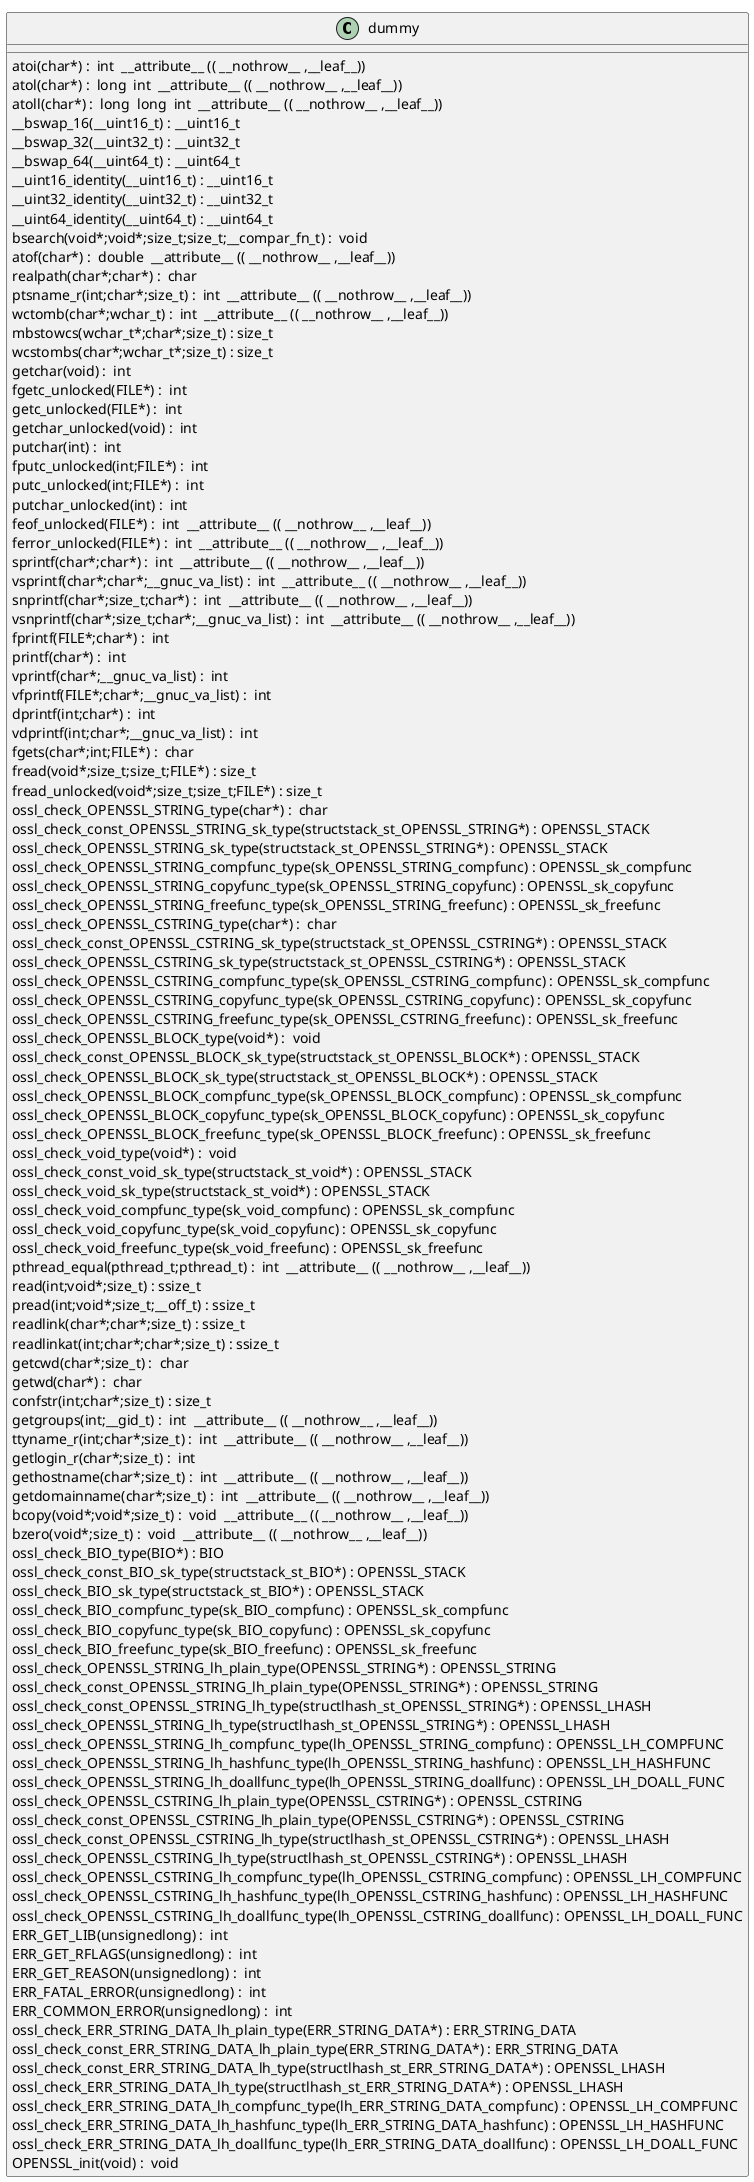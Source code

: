 @startuml
!pragma layout smetana
class dummy {
atoi(char*) :  int  __attribute__ (( __nothrow__ ,__leaf__)) [[[./../.././qc/crypto/o_init.c.html#501]]]
atol(char*) :  long  int  __attribute__ (( __nothrow__ ,__leaf__)) [[[./../.././qc/crypto/o_init.c.html#506]]]
atoll(char*) :  long  long  int  __attribute__ (( __nothrow__ ,__leaf__)) [[[./../.././qc/crypto/o_init.c.html#513]]]
__bswap_16(__uint16_t) : __uint16_t [[[./../.././qc/crypto/o_init.c.html#675]]]
__bswap_32(__uint32_t) : __uint32_t [[[./../.././qc/crypto/o_init.c.html#690]]]
__bswap_64(__uint64_t) : __uint64_t [[[./../.././qc/crypto/o_init.c.html#700]]]
__uint16_identity(__uint16_t) : __uint16_t [[[./../.././qc/crypto/o_init.c.html#712]]]
__uint32_identity(__uint32_t) : __uint32_t [[[./../.././qc/crypto/o_init.c.html#718]]]
__uint64_identity(__uint64_t) : __uint64_t [[[./../.././qc/crypto/o_init.c.html#724]]]
bsearch(void*;void*;size_t;size_t;__compar_fn_t) :  void  [[[./../.././qc/crypto/o_init.c.html#1392]]]
atof(char*) :  double  __attribute__ (( __nothrow__ ,__leaf__)) [[[./../.././qc/crypto/o_init.c.html#1]]]
realpath(char*;char*) :  char  [[[./../.././qc/crypto/o_init.c.html#1]]]
ptsname_r(int;char*;size_t) :  int  __attribute__ (( __nothrow__ ,__leaf__)) [[[./../.././qc/crypto/o_init.c.html#1]]]
wctomb(char*;wchar_t) :  int  __attribute__ (( __nothrow__ ,__leaf__)) [[[./../.././qc/crypto/o_init.c.html#1]]]
mbstowcs(wchar_t*;char*;size_t) : size_t [[[./../.././qc/crypto/o_init.c.html#1]]]
wcstombs(char*;wchar_t*;size_t) : size_t [[[./../.././qc/crypto/o_init.c.html#1]]]
getchar(void) :  int  [[[./../.././qc/crypto/o_init.c.html#1]]]
fgetc_unlocked(FILE*) :  int  [[[./../.././qc/crypto/o_init.c.html#1]]]
getc_unlocked(FILE*) :  int  [[[./../.././qc/crypto/o_init.c.html#1]]]
getchar_unlocked(void) :  int  [[[./../.././qc/crypto/o_init.c.html#1]]]
putchar(int) :  int  [[[./../.././qc/crypto/o_init.c.html#1]]]
fputc_unlocked(int;FILE*) :  int  [[[./../.././qc/crypto/o_init.c.html#1]]]
putc_unlocked(int;FILE*) :  int  [[[./../.././qc/crypto/o_init.c.html#1]]]
putchar_unlocked(int) :  int  [[[./../.././qc/crypto/o_init.c.html#1]]]
feof_unlocked(FILE*) :  int  __attribute__ (( __nothrow__ ,__leaf__)) [[[./../.././qc/crypto/o_init.c.html#1]]]
ferror_unlocked(FILE*) :  int  __attribute__ (( __nothrow__ ,__leaf__)) [[[./../.././qc/crypto/o_init.c.html#1]]]
sprintf(char*;char*) :  int  __attribute__ (( __nothrow__ ,__leaf__)) [[[./../.././qc/crypto/o_init.c.html#1]]]
vsprintf(char*;char*;__gnuc_va_list) :  int  __attribute__ (( __nothrow__ ,__leaf__)) [[[./../.././qc/crypto/o_init.c.html#1]]]
snprintf(char*;size_t;char*) :  int  __attribute__ (( __nothrow__ ,__leaf__)) [[[./../.././qc/crypto/o_init.c.html#1]]]
vsnprintf(char*;size_t;char*;__gnuc_va_list) :  int  __attribute__ (( __nothrow__ ,__leaf__)) [[[./../.././qc/crypto/o_init.c.html#1]]]
fprintf(FILE*;char*) :  int  [[[./../.././qc/crypto/o_init.c.html#1]]]
printf(char*) :  int  [[[./../.././qc/crypto/o_init.c.html#1]]]
vprintf(char*;__gnuc_va_list) :  int  [[[./../.././qc/crypto/o_init.c.html#1]]]
vfprintf(FILE*;char*;__gnuc_va_list) :  int  [[[./../.././qc/crypto/o_init.c.html#1]]]
dprintf(int;char*) :  int  [[[./../.././qc/crypto/o_init.c.html#1]]]
vdprintf(int;char*;__gnuc_va_list) :  int  [[[./../.././qc/crypto/o_init.c.html#1]]]
fgets(char*;int;FILE*) :  char  [[[./../.././qc/crypto/o_init.c.html#1]]]
fread(void*;size_t;size_t;FILE*) : size_t [[[./../.././qc/crypto/o_init.c.html#1]]]
fread_unlocked(void*;size_t;size_t;FILE*) : size_t [[[./../.././qc/crypto/o_init.c.html#1]]]
ossl_check_OPENSSL_STRING_type(char*) :  char  [[[./../.././qc/crypto/o_init.c.html#1]]]
ossl_check_const_OPENSSL_STRING_sk_type(structstack_st_OPENSSL_STRING*) : OPENSSL_STACK [[[./../.././qc/crypto/o_init.c.html#1]]]
ossl_check_OPENSSL_STRING_sk_type(structstack_st_OPENSSL_STRING*) : OPENSSL_STACK [[[./../.././qc/crypto/o_init.c.html#1]]]
ossl_check_OPENSSL_STRING_compfunc_type(sk_OPENSSL_STRING_compfunc) : OPENSSL_sk_compfunc [[[./../.././qc/crypto/o_init.c.html#1]]]
ossl_check_OPENSSL_STRING_copyfunc_type(sk_OPENSSL_STRING_copyfunc) : OPENSSL_sk_copyfunc [[[./../.././qc/crypto/o_init.c.html#1]]]
ossl_check_OPENSSL_STRING_freefunc_type(sk_OPENSSL_STRING_freefunc) : OPENSSL_sk_freefunc [[[./../.././qc/crypto/o_init.c.html#1]]]
ossl_check_OPENSSL_CSTRING_type(char*) :  char  [[[./../.././qc/crypto/o_init.c.html#1]]]
ossl_check_const_OPENSSL_CSTRING_sk_type(structstack_st_OPENSSL_CSTRING*) : OPENSSL_STACK [[[./../.././qc/crypto/o_init.c.html#1]]]
ossl_check_OPENSSL_CSTRING_sk_type(structstack_st_OPENSSL_CSTRING*) : OPENSSL_STACK [[[./../.././qc/crypto/o_init.c.html#1]]]
ossl_check_OPENSSL_CSTRING_compfunc_type(sk_OPENSSL_CSTRING_compfunc) : OPENSSL_sk_compfunc [[[./../.././qc/crypto/o_init.c.html#1]]]
ossl_check_OPENSSL_CSTRING_copyfunc_type(sk_OPENSSL_CSTRING_copyfunc) : OPENSSL_sk_copyfunc [[[./../.././qc/crypto/o_init.c.html#1]]]
ossl_check_OPENSSL_CSTRING_freefunc_type(sk_OPENSSL_CSTRING_freefunc) : OPENSSL_sk_freefunc [[[./../.././qc/crypto/o_init.c.html#1]]]
ossl_check_OPENSSL_BLOCK_type(void*) :  void  [[[./../.././qc/crypto/o_init.c.html#1]]]
ossl_check_const_OPENSSL_BLOCK_sk_type(structstack_st_OPENSSL_BLOCK*) : OPENSSL_STACK [[[./../.././qc/crypto/o_init.c.html#1]]]
ossl_check_OPENSSL_BLOCK_sk_type(structstack_st_OPENSSL_BLOCK*) : OPENSSL_STACK [[[./../.././qc/crypto/o_init.c.html#1]]]
ossl_check_OPENSSL_BLOCK_compfunc_type(sk_OPENSSL_BLOCK_compfunc) : OPENSSL_sk_compfunc [[[./../.././qc/crypto/o_init.c.html#1]]]
ossl_check_OPENSSL_BLOCK_copyfunc_type(sk_OPENSSL_BLOCK_copyfunc) : OPENSSL_sk_copyfunc [[[./../.././qc/crypto/o_init.c.html#1]]]
ossl_check_OPENSSL_BLOCK_freefunc_type(sk_OPENSSL_BLOCK_freefunc) : OPENSSL_sk_freefunc [[[./../.././qc/crypto/o_init.c.html#1]]]
ossl_check_void_type(void*) :  void  [[[./../.././qc/crypto/o_init.c.html#1]]]
ossl_check_const_void_sk_type(structstack_st_void*) : OPENSSL_STACK [[[./../.././qc/crypto/o_init.c.html#1]]]
ossl_check_void_sk_type(structstack_st_void*) : OPENSSL_STACK [[[./../.././qc/crypto/o_init.c.html#1]]]
ossl_check_void_compfunc_type(sk_void_compfunc) : OPENSSL_sk_compfunc [[[./../.././qc/crypto/o_init.c.html#1]]]
ossl_check_void_copyfunc_type(sk_void_copyfunc) : OPENSSL_sk_copyfunc [[[./../.././qc/crypto/o_init.c.html#1]]]
ossl_check_void_freefunc_type(sk_void_freefunc) : OPENSSL_sk_freefunc [[[./../.././qc/crypto/o_init.c.html#1]]]
pthread_equal(pthread_t;pthread_t) :  int  __attribute__ (( __nothrow__ ,__leaf__)) [[[./../.././qc/crypto/o_init.c.html#1]]]
read(int;void*;size_t) : ssize_t [[[./../.././qc/crypto/o_init.c.html#1]]]
pread(int;void*;size_t;__off_t) : ssize_t [[[./../.././qc/crypto/o_init.c.html#1]]]
readlink(char*;char*;size_t) : ssize_t [[[./../.././qc/crypto/o_init.c.html#1]]]
readlinkat(int;char*;char*;size_t) : ssize_t [[[./../.././qc/crypto/o_init.c.html#1]]]
getcwd(char*;size_t) :  char  [[[./../.././qc/crypto/o_init.c.html#1]]]
getwd(char*) :  char  [[[./../.././qc/crypto/o_init.c.html#1]]]
confstr(int;char*;size_t) : size_t [[[./../.././qc/crypto/o_init.c.html#1]]]
getgroups(int;__gid_t) :  int  __attribute__ (( __nothrow__ ,__leaf__)) [[[./../.././qc/crypto/o_init.c.html#1]]]
ttyname_r(int;char*;size_t) :  int  __attribute__ (( __nothrow__ ,__leaf__)) [[[./../.././qc/crypto/o_init.c.html#1]]]
getlogin_r(char*;size_t) :  int  [[[./../.././qc/crypto/o_init.c.html#1]]]
gethostname(char*;size_t) :  int  __attribute__ (( __nothrow__ ,__leaf__)) [[[./../.././qc/crypto/o_init.c.html#1]]]
getdomainname(char*;size_t) :  int  __attribute__ (( __nothrow__ ,__leaf__)) [[[./../.././qc/crypto/o_init.c.html#1]]]
bcopy(void*;void*;size_t) :  void  __attribute__ (( __nothrow__ ,__leaf__)) [[[./../.././qc/crypto/o_init.c.html#1]]]
bzero(void*;size_t) :  void  __attribute__ (( __nothrow__ ,__leaf__)) [[[./../.././qc/crypto/o_init.c.html#1]]]
ossl_check_BIO_type(BIO*) : BIO [[[./../.././qc/crypto/o_init.c.html#1]]]
ossl_check_const_BIO_sk_type(structstack_st_BIO*) : OPENSSL_STACK [[[./../.././qc/crypto/o_init.c.html#1]]]
ossl_check_BIO_sk_type(structstack_st_BIO*) : OPENSSL_STACK [[[./../.././qc/crypto/o_init.c.html#1]]]
ossl_check_BIO_compfunc_type(sk_BIO_compfunc) : OPENSSL_sk_compfunc [[[./../.././qc/crypto/o_init.c.html#1]]]
ossl_check_BIO_copyfunc_type(sk_BIO_copyfunc) : OPENSSL_sk_copyfunc [[[./../.././qc/crypto/o_init.c.html#1]]]
ossl_check_BIO_freefunc_type(sk_BIO_freefunc) : OPENSSL_sk_freefunc [[[./../.././qc/crypto/o_init.c.html#1]]]
ossl_check_OPENSSL_STRING_lh_plain_type(OPENSSL_STRING*) : OPENSSL_STRING [[[./../.././qc/crypto/o_init.c.html#1]]]
ossl_check_const_OPENSSL_STRING_lh_plain_type(OPENSSL_STRING*) : OPENSSL_STRING [[[./../.././qc/crypto/o_init.c.html#1]]]
ossl_check_const_OPENSSL_STRING_lh_type(structlhash_st_OPENSSL_STRING*) : OPENSSL_LHASH [[[./../.././qc/crypto/o_init.c.html#1]]]
ossl_check_OPENSSL_STRING_lh_type(structlhash_st_OPENSSL_STRING*) : OPENSSL_LHASH [[[./../.././qc/crypto/o_init.c.html#1]]]
ossl_check_OPENSSL_STRING_lh_compfunc_type(lh_OPENSSL_STRING_compfunc) : OPENSSL_LH_COMPFUNC [[[./../.././qc/crypto/o_init.c.html#1]]]
ossl_check_OPENSSL_STRING_lh_hashfunc_type(lh_OPENSSL_STRING_hashfunc) : OPENSSL_LH_HASHFUNC [[[./../.././qc/crypto/o_init.c.html#1]]]
ossl_check_OPENSSL_STRING_lh_doallfunc_type(lh_OPENSSL_STRING_doallfunc) : OPENSSL_LH_DOALL_FUNC [[[./../.././qc/crypto/o_init.c.html#1]]]
ossl_check_OPENSSL_CSTRING_lh_plain_type(OPENSSL_CSTRING*) : OPENSSL_CSTRING [[[./../.././qc/crypto/o_init.c.html#1]]]
ossl_check_const_OPENSSL_CSTRING_lh_plain_type(OPENSSL_CSTRING*) : OPENSSL_CSTRING [[[./../.././qc/crypto/o_init.c.html#1]]]
ossl_check_const_OPENSSL_CSTRING_lh_type(structlhash_st_OPENSSL_CSTRING*) : OPENSSL_LHASH [[[./../.././qc/crypto/o_init.c.html#1]]]
ossl_check_OPENSSL_CSTRING_lh_type(structlhash_st_OPENSSL_CSTRING*) : OPENSSL_LHASH [[[./../.././qc/crypto/o_init.c.html#1]]]
ossl_check_OPENSSL_CSTRING_lh_compfunc_type(lh_OPENSSL_CSTRING_compfunc) : OPENSSL_LH_COMPFUNC [[[./../.././qc/crypto/o_init.c.html#1]]]
ossl_check_OPENSSL_CSTRING_lh_hashfunc_type(lh_OPENSSL_CSTRING_hashfunc) : OPENSSL_LH_HASHFUNC [[[./../.././qc/crypto/o_init.c.html#1]]]
ossl_check_OPENSSL_CSTRING_lh_doallfunc_type(lh_OPENSSL_CSTRING_doallfunc) : OPENSSL_LH_DOALL_FUNC [[[./../.././qc/crypto/o_init.c.html#1]]]
ERR_GET_LIB(unsignedlong) :  int  [[[./../.././qc/crypto/o_init.c.html#1]]]
ERR_GET_RFLAGS(unsignedlong) :  int  [[[./../.././qc/crypto/o_init.c.html#1]]]
ERR_GET_REASON(unsignedlong) :  int  [[[./../.././qc/crypto/o_init.c.html#1]]]
ERR_FATAL_ERROR(unsignedlong) :  int  [[[./../.././qc/crypto/o_init.c.html#1]]]
ERR_COMMON_ERROR(unsignedlong) :  int  [[[./../.././qc/crypto/o_init.c.html#1]]]
ossl_check_ERR_STRING_DATA_lh_plain_type(ERR_STRING_DATA*) : ERR_STRING_DATA [[[./../.././qc/crypto/o_init.c.html#1]]]
ossl_check_const_ERR_STRING_DATA_lh_plain_type(ERR_STRING_DATA*) : ERR_STRING_DATA [[[./../.././qc/crypto/o_init.c.html#1]]]
ossl_check_const_ERR_STRING_DATA_lh_type(structlhash_st_ERR_STRING_DATA*) : OPENSSL_LHASH [[[./../.././qc/crypto/o_init.c.html#1]]]
ossl_check_ERR_STRING_DATA_lh_type(structlhash_st_ERR_STRING_DATA*) : OPENSSL_LHASH [[[./../.././qc/crypto/o_init.c.html#1]]]
ossl_check_ERR_STRING_DATA_lh_compfunc_type(lh_ERR_STRING_DATA_compfunc) : OPENSSL_LH_COMPFUNC [[[./../.././qc/crypto/o_init.c.html#1]]]
ossl_check_ERR_STRING_DATA_lh_hashfunc_type(lh_ERR_STRING_DATA_hashfunc) : OPENSSL_LH_HASHFUNC [[[./../.././qc/crypto/o_init.c.html#1]]]
ossl_check_ERR_STRING_DATA_lh_doallfunc_type(lh_ERR_STRING_DATA_doallfunc) : OPENSSL_LH_DOALL_FUNC [[[./../.././qc/crypto/o_init.c.html#1]]]
OPENSSL_init(void) :  void  [[[./../.././qc/crypto/o_init.c.html#1]]]
} 
@enduml
